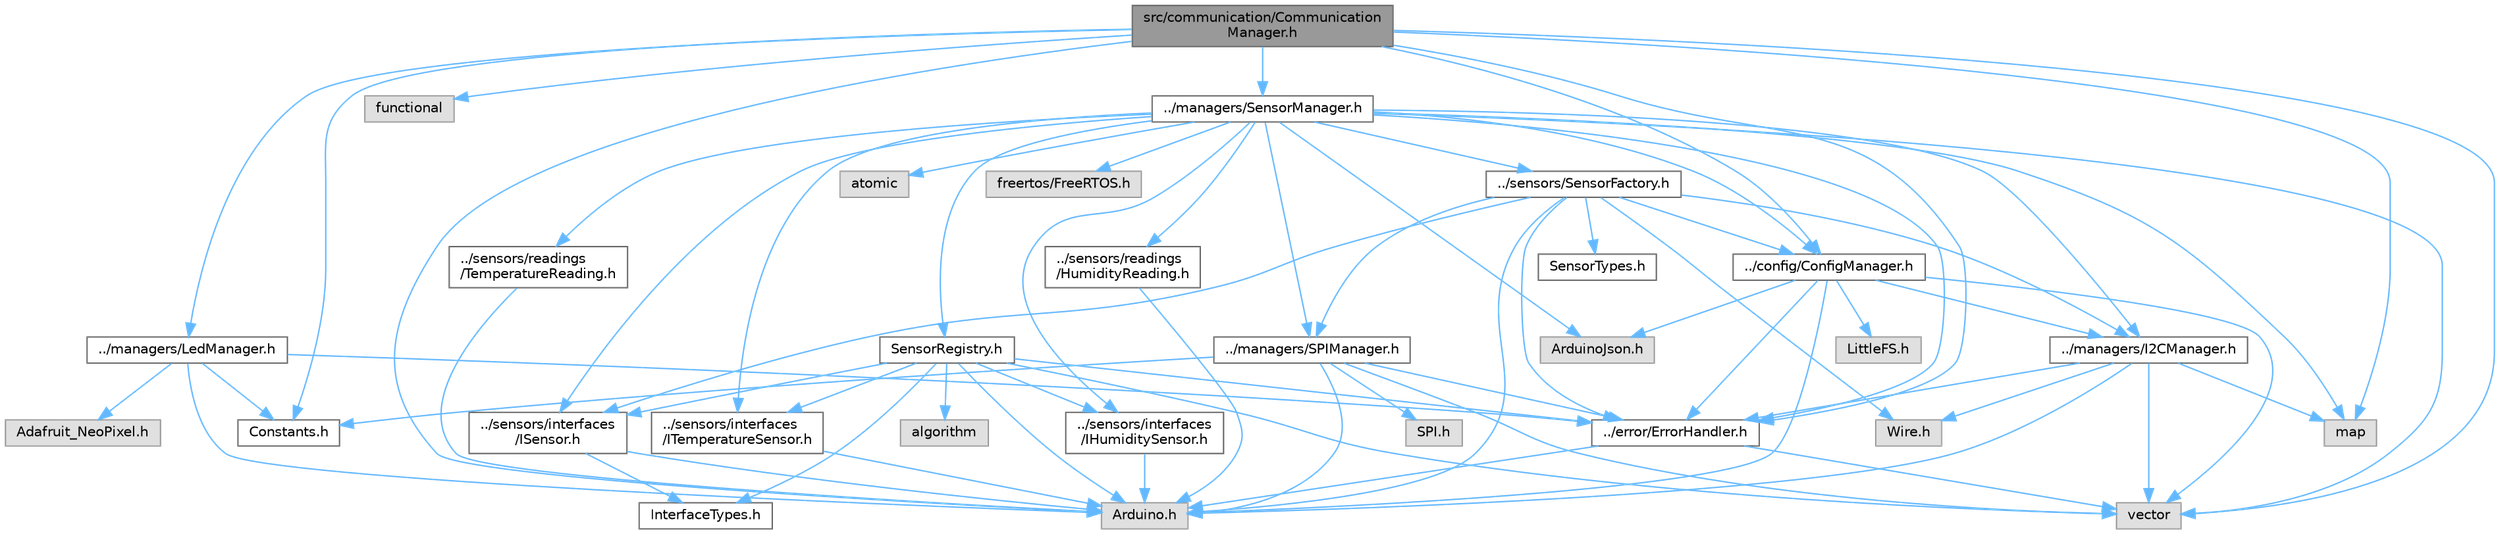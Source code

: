 digraph "src/communication/CommunicationManager.h"
{
 // LATEX_PDF_SIZE
  bgcolor="transparent";
  edge [fontname=Helvetica,fontsize=10,labelfontname=Helvetica,labelfontsize=10];
  node [fontname=Helvetica,fontsize=10,shape=box,height=0.2,width=0.4];
  Node1 [id="Node000001",label="src/communication/Communication\lManager.h",height=0.2,width=0.4,color="gray40", fillcolor="grey60", style="filled", fontcolor="black",tooltip=" "];
  Node1 -> Node2 [id="edge1_Node000001_Node000002",color="steelblue1",style="solid",tooltip=" "];
  Node2 [id="Node000002",label="Arduino.h",height=0.2,width=0.4,color="grey60", fillcolor="#E0E0E0", style="filled",tooltip=" "];
  Node1 -> Node3 [id="edge2_Node000001_Node000003",color="steelblue1",style="solid",tooltip=" "];
  Node3 [id="Node000003",label="map",height=0.2,width=0.4,color="grey60", fillcolor="#E0E0E0", style="filled",tooltip=" "];
  Node1 -> Node4 [id="edge3_Node000001_Node000004",color="steelblue1",style="solid",tooltip=" "];
  Node4 [id="Node000004",label="functional",height=0.2,width=0.4,color="grey60", fillcolor="#E0E0E0", style="filled",tooltip=" "];
  Node1 -> Node5 [id="edge4_Node000001_Node000005",color="steelblue1",style="solid",tooltip=" "];
  Node5 [id="Node000005",label="vector",height=0.2,width=0.4,color="grey60", fillcolor="#E0E0E0", style="filled",tooltip=" "];
  Node1 -> Node6 [id="edge5_Node000001_Node000006",color="steelblue1",style="solid",tooltip=" "];
  Node6 [id="Node000006",label="Constants.h",height=0.2,width=0.4,color="grey40", fillcolor="white", style="filled",URL="$_constants_8h.html",tooltip=" "];
  Node1 -> Node7 [id="edge6_Node000001_Node000007",color="steelblue1",style="solid",tooltip=" "];
  Node7 [id="Node000007",label="../managers/SensorManager.h",height=0.2,width=0.4,color="grey40", fillcolor="white", style="filled",URL="$_sensor_manager_8h.html",tooltip=" "];
  Node7 -> Node5 [id="edge7_Node000007_Node000005",color="steelblue1",style="solid",tooltip=" "];
  Node7 -> Node3 [id="edge8_Node000007_Node000003",color="steelblue1",style="solid",tooltip=" "];
  Node7 -> Node8 [id="edge9_Node000007_Node000008",color="steelblue1",style="solid",tooltip=" "];
  Node8 [id="Node000008",label="atomic",height=0.2,width=0.4,color="grey60", fillcolor="#E0E0E0", style="filled",tooltip=" "];
  Node7 -> Node9 [id="edge10_Node000007_Node000009",color="steelblue1",style="solid",tooltip=" "];
  Node9 [id="Node000009",label="ArduinoJson.h",height=0.2,width=0.4,color="grey60", fillcolor="#E0E0E0", style="filled",tooltip=" "];
  Node7 -> Node10 [id="edge11_Node000007_Node000010",color="steelblue1",style="solid",tooltip=" "];
  Node10 [id="Node000010",label="freertos/FreeRTOS.h",height=0.2,width=0.4,color="grey60", fillcolor="#E0E0E0", style="filled",tooltip=" "];
  Node7 -> Node11 [id="edge12_Node000007_Node000011",color="steelblue1",style="solid",tooltip=" "];
  Node11 [id="Node000011",label="../sensors/interfaces\l/ISensor.h",height=0.2,width=0.4,color="grey40", fillcolor="white", style="filled",URL="$_i_sensor_8h.html",tooltip=" "];
  Node11 -> Node2 [id="edge13_Node000011_Node000002",color="steelblue1",style="solid",tooltip=" "];
  Node11 -> Node12 [id="edge14_Node000011_Node000012",color="steelblue1",style="solid",tooltip=" "];
  Node12 [id="Node000012",label="InterfaceTypes.h",height=0.2,width=0.4,color="grey40", fillcolor="white", style="filled",URL="$_interface_types_8h.html",tooltip=" "];
  Node7 -> Node13 [id="edge15_Node000007_Node000013",color="steelblue1",style="solid",tooltip=" "];
  Node13 [id="Node000013",label="../sensors/readings\l/TemperatureReading.h",height=0.2,width=0.4,color="grey40", fillcolor="white", style="filled",URL="$_temperature_reading_8h.html",tooltip=" "];
  Node13 -> Node2 [id="edge16_Node000013_Node000002",color="steelblue1",style="solid",tooltip=" "];
  Node7 -> Node14 [id="edge17_Node000007_Node000014",color="steelblue1",style="solid",tooltip=" "];
  Node14 [id="Node000014",label="../sensors/readings\l/HumidityReading.h",height=0.2,width=0.4,color="grey40", fillcolor="white", style="filled",URL="$_humidity_reading_8h.html",tooltip=" "];
  Node14 -> Node2 [id="edge18_Node000014_Node000002",color="steelblue1",style="solid",tooltip=" "];
  Node7 -> Node15 [id="edge19_Node000007_Node000015",color="steelblue1",style="solid",tooltip=" "];
  Node15 [id="Node000015",label="../sensors/interfaces\l/ITemperatureSensor.h",height=0.2,width=0.4,color="grey40", fillcolor="white", style="filled",URL="$_i_temperature_sensor_8h.html",tooltip=" "];
  Node15 -> Node2 [id="edge20_Node000015_Node000002",color="steelblue1",style="solid",tooltip=" "];
  Node7 -> Node16 [id="edge21_Node000007_Node000016",color="steelblue1",style="solid",tooltip=" "];
  Node16 [id="Node000016",label="../sensors/interfaces\l/IHumiditySensor.h",height=0.2,width=0.4,color="grey40", fillcolor="white", style="filled",URL="$_i_humidity_sensor_8h.html",tooltip=" "];
  Node16 -> Node2 [id="edge22_Node000016_Node000002",color="steelblue1",style="solid",tooltip=" "];
  Node7 -> Node17 [id="edge23_Node000007_Node000017",color="steelblue1",style="solid",tooltip=" "];
  Node17 [id="Node000017",label="../sensors/SensorFactory.h",height=0.2,width=0.4,color="grey40", fillcolor="white", style="filled",URL="$_sensor_factory_8h.html",tooltip=" "];
  Node17 -> Node2 [id="edge24_Node000017_Node000002",color="steelblue1",style="solid",tooltip=" "];
  Node17 -> Node18 [id="edge25_Node000017_Node000018",color="steelblue1",style="solid",tooltip=" "];
  Node18 [id="Node000018",label="Wire.h",height=0.2,width=0.4,color="grey60", fillcolor="#E0E0E0", style="filled",tooltip=" "];
  Node17 -> Node11 [id="edge26_Node000017_Node000011",color="steelblue1",style="solid",tooltip=" "];
  Node17 -> Node19 [id="edge27_Node000017_Node000019",color="steelblue1",style="solid",tooltip=" "];
  Node19 [id="Node000019",label="../config/ConfigManager.h",height=0.2,width=0.4,color="grey40", fillcolor="white", style="filled",URL="$_config_manager_8h.html",tooltip=" "];
  Node19 -> Node2 [id="edge28_Node000019_Node000002",color="steelblue1",style="solid",tooltip=" "];
  Node19 -> Node5 [id="edge29_Node000019_Node000005",color="steelblue1",style="solid",tooltip=" "];
  Node19 -> Node20 [id="edge30_Node000019_Node000020",color="steelblue1",style="solid",tooltip=" "];
  Node20 [id="Node000020",label="LittleFS.h",height=0.2,width=0.4,color="grey60", fillcolor="#E0E0E0", style="filled",tooltip=" "];
  Node19 -> Node9 [id="edge31_Node000019_Node000009",color="steelblue1",style="solid",tooltip=" "];
  Node19 -> Node21 [id="edge32_Node000019_Node000021",color="steelblue1",style="solid",tooltip=" "];
  Node21 [id="Node000021",label="../error/ErrorHandler.h",height=0.2,width=0.4,color="grey40", fillcolor="white", style="filled",URL="$_error_handler_8h.html",tooltip=" "];
  Node21 -> Node2 [id="edge33_Node000021_Node000002",color="steelblue1",style="solid",tooltip=" "];
  Node21 -> Node5 [id="edge34_Node000021_Node000005",color="steelblue1",style="solid",tooltip=" "];
  Node19 -> Node22 [id="edge35_Node000019_Node000022",color="steelblue1",style="solid",tooltip=" "];
  Node22 [id="Node000022",label="../managers/I2CManager.h",height=0.2,width=0.4,color="grey40", fillcolor="white", style="filled",URL="$_i2_c_manager_8h.html",tooltip=" "];
  Node22 -> Node2 [id="edge36_Node000022_Node000002",color="steelblue1",style="solid",tooltip=" "];
  Node22 -> Node18 [id="edge37_Node000022_Node000018",color="steelblue1",style="solid",tooltip=" "];
  Node22 -> Node5 [id="edge38_Node000022_Node000005",color="steelblue1",style="solid",tooltip=" "];
  Node22 -> Node3 [id="edge39_Node000022_Node000003",color="steelblue1",style="solid",tooltip=" "];
  Node22 -> Node21 [id="edge40_Node000022_Node000021",color="steelblue1",style="solid",tooltip=" "];
  Node17 -> Node21 [id="edge41_Node000017_Node000021",color="steelblue1",style="solid",tooltip=" "];
  Node17 -> Node22 [id="edge42_Node000017_Node000022",color="steelblue1",style="solid",tooltip=" "];
  Node17 -> Node23 [id="edge43_Node000017_Node000023",color="steelblue1",style="solid",tooltip=" "];
  Node23 [id="Node000023",label="../managers/SPIManager.h",height=0.2,width=0.4,color="grey40", fillcolor="white", style="filled",URL="$_s_p_i_manager_8h.html",tooltip=" "];
  Node23 -> Node2 [id="edge44_Node000023_Node000002",color="steelblue1",style="solid",tooltip=" "];
  Node23 -> Node24 [id="edge45_Node000023_Node000024",color="steelblue1",style="solid",tooltip=" "];
  Node24 [id="Node000024",label="SPI.h",height=0.2,width=0.4,color="grey60", fillcolor="#E0E0E0", style="filled",tooltip=" "];
  Node23 -> Node5 [id="edge46_Node000023_Node000005",color="steelblue1",style="solid",tooltip=" "];
  Node23 -> Node21 [id="edge47_Node000023_Node000021",color="steelblue1",style="solid",tooltip=" "];
  Node23 -> Node6 [id="edge48_Node000023_Node000006",color="steelblue1",style="solid",tooltip=" "];
  Node17 -> Node25 [id="edge49_Node000017_Node000025",color="steelblue1",style="solid",tooltip=" "];
  Node25 [id="Node000025",label="SensorTypes.h",height=0.2,width=0.4,color="grey40", fillcolor="white", style="filled",URL="$_sensor_types_8h.html",tooltip=" "];
  Node7 -> Node26 [id="edge50_Node000007_Node000026",color="steelblue1",style="solid",tooltip=" "];
  Node26 [id="Node000026",label="SensorRegistry.h",height=0.2,width=0.4,color="grey40", fillcolor="white", style="filled",URL="$_sensor_registry_8h.html",tooltip=" "];
  Node26 -> Node2 [id="edge51_Node000026_Node000002",color="steelblue1",style="solid",tooltip=" "];
  Node26 -> Node5 [id="edge52_Node000026_Node000005",color="steelblue1",style="solid",tooltip=" "];
  Node26 -> Node27 [id="edge53_Node000026_Node000027",color="steelblue1",style="solid",tooltip=" "];
  Node27 [id="Node000027",label="algorithm",height=0.2,width=0.4,color="grey60", fillcolor="#E0E0E0", style="filled",tooltip=" "];
  Node26 -> Node11 [id="edge54_Node000026_Node000011",color="steelblue1",style="solid",tooltip=" "];
  Node26 -> Node15 [id="edge55_Node000026_Node000015",color="steelblue1",style="solid",tooltip=" "];
  Node26 -> Node16 [id="edge56_Node000026_Node000016",color="steelblue1",style="solid",tooltip=" "];
  Node26 -> Node12 [id="edge57_Node000026_Node000012",color="steelblue1",style="solid",tooltip=" "];
  Node26 -> Node21 [id="edge58_Node000026_Node000021",color="steelblue1",style="solid",tooltip=" "];
  Node7 -> Node22 [id="edge59_Node000007_Node000022",color="steelblue1",style="solid",tooltip=" "];
  Node7 -> Node23 [id="edge60_Node000007_Node000023",color="steelblue1",style="solid",tooltip=" "];
  Node7 -> Node19 [id="edge61_Node000007_Node000019",color="steelblue1",style="solid",tooltip=" "];
  Node7 -> Node21 [id="edge62_Node000007_Node000021",color="steelblue1",style="solid",tooltip=" "];
  Node1 -> Node19 [id="edge63_Node000001_Node000019",color="steelblue1",style="solid",tooltip=" "];
  Node1 -> Node21 [id="edge64_Node000001_Node000021",color="steelblue1",style="solid",tooltip=" "];
  Node1 -> Node28 [id="edge65_Node000001_Node000028",color="steelblue1",style="solid",tooltip=" "];
  Node28 [id="Node000028",label="../managers/LedManager.h",height=0.2,width=0.4,color="grey40", fillcolor="white", style="filled",URL="$_led_manager_8h.html",tooltip=" "];
  Node28 -> Node2 [id="edge66_Node000028_Node000002",color="steelblue1",style="solid",tooltip=" "];
  Node28 -> Node29 [id="edge67_Node000028_Node000029",color="steelblue1",style="solid",tooltip=" "];
  Node29 [id="Node000029",label="Adafruit_NeoPixel.h",height=0.2,width=0.4,color="grey60", fillcolor="#E0E0E0", style="filled",tooltip=" "];
  Node28 -> Node21 [id="edge68_Node000028_Node000021",color="steelblue1",style="solid",tooltip=" "];
  Node28 -> Node6 [id="edge69_Node000028_Node000006",color="steelblue1",style="solid",tooltip=" "];
}
